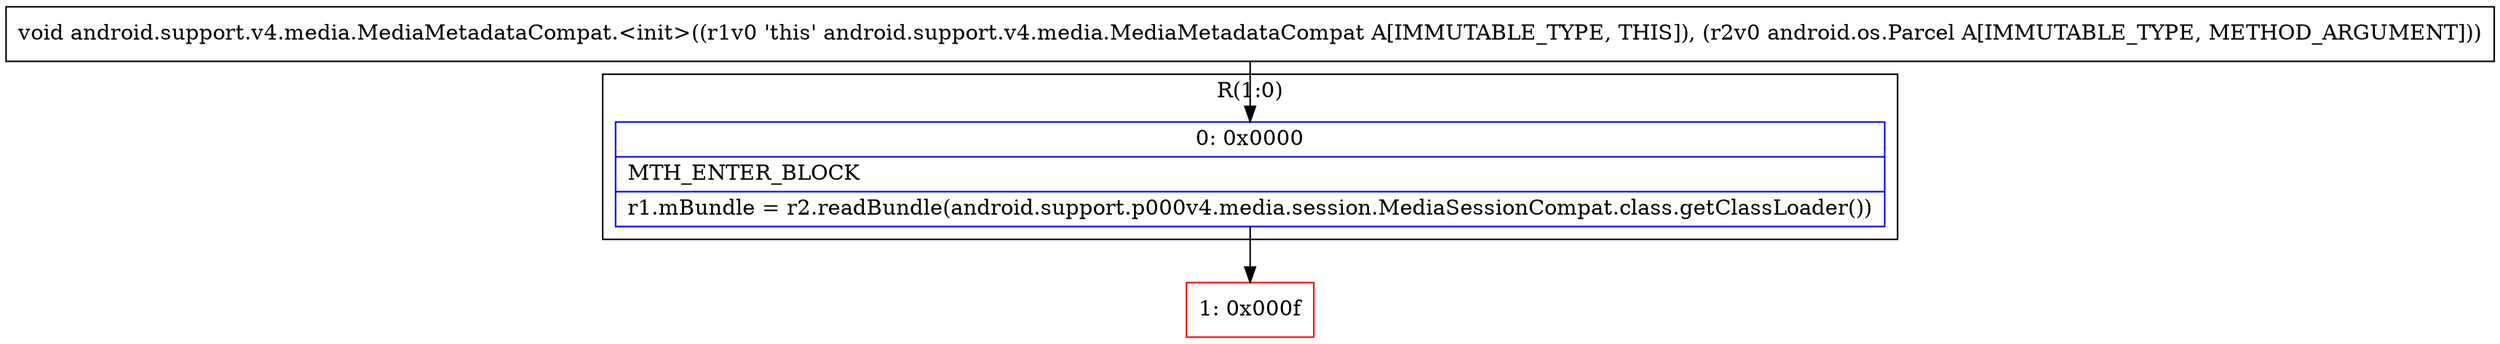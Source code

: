 digraph "CFG forandroid.support.v4.media.MediaMetadataCompat.\<init\>(Landroid\/os\/Parcel;)V" {
subgraph cluster_Region_981494360 {
label = "R(1:0)";
node [shape=record,color=blue];
Node_0 [shape=record,label="{0\:\ 0x0000|MTH_ENTER_BLOCK\l|r1.mBundle = r2.readBundle(android.support.p000v4.media.session.MediaSessionCompat.class.getClassLoader())\l}"];
}
Node_1 [shape=record,color=red,label="{1\:\ 0x000f}"];
MethodNode[shape=record,label="{void android.support.v4.media.MediaMetadataCompat.\<init\>((r1v0 'this' android.support.v4.media.MediaMetadataCompat A[IMMUTABLE_TYPE, THIS]), (r2v0 android.os.Parcel A[IMMUTABLE_TYPE, METHOD_ARGUMENT])) }"];
MethodNode -> Node_0;
Node_0 -> Node_1;
}

